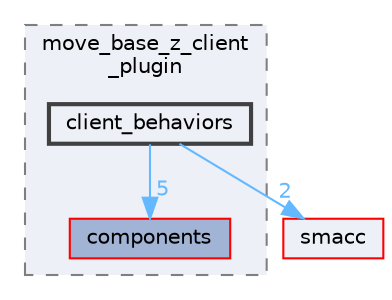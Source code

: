digraph "smacc_client_library/move_base_z_client/move_base_z_client_plugin/include/move_base_z_client_plugin/client_behaviors"
{
 // LATEX_PDF_SIZE
  bgcolor="transparent";
  edge [fontname=Helvetica,fontsize=10,labelfontname=Helvetica,labelfontsize=10];
  node [fontname=Helvetica,fontsize=10,shape=box,height=0.2,width=0.4];
  compound=true
  subgraph clusterdir_b0d040e75ed93cb3cbb3a43e708023ee {
    graph [ bgcolor="#edf0f7", pencolor="grey50", label="move_base_z_client\l_plugin", fontname=Helvetica,fontsize=10 style="filled,dashed", URL="dir_b0d040e75ed93cb3cbb3a43e708023ee.html",tooltip=""]
  dir_0356d6e507c87c88329bad404c445d06 [label="components", fillcolor="#a2b4d6", color="red", style="filled", URL="dir_0356d6e507c87c88329bad404c445d06.html",tooltip=""];
  dir_81c885360b60644e2b1b5fe3f559b5e3 [label="client_behaviors", fillcolor="#edf0f7", color="grey25", style="filled,bold", URL="dir_81c885360b60644e2b1b5fe3f559b5e3.html",tooltip=""];
  }
  dir_6e3e4532ae0db906acb0c92fce514b9e [label="smacc", fillcolor="#edf0f7", color="red", style="filled", URL="dir_6e3e4532ae0db906acb0c92fce514b9e.html",tooltip=""];
  dir_81c885360b60644e2b1b5fe3f559b5e3->dir_0356d6e507c87c88329bad404c445d06 [headlabel="5", labeldistance=1.5 headhref="dir_000012_000020.html" color="steelblue1" fontcolor="steelblue1"];
  dir_81c885360b60644e2b1b5fe3f559b5e3->dir_6e3e4532ae0db906acb0c92fce514b9e [headlabel="2", labeldistance=1.5 headhref="dir_000012_000090.html" color="steelblue1" fontcolor="steelblue1"];
}
